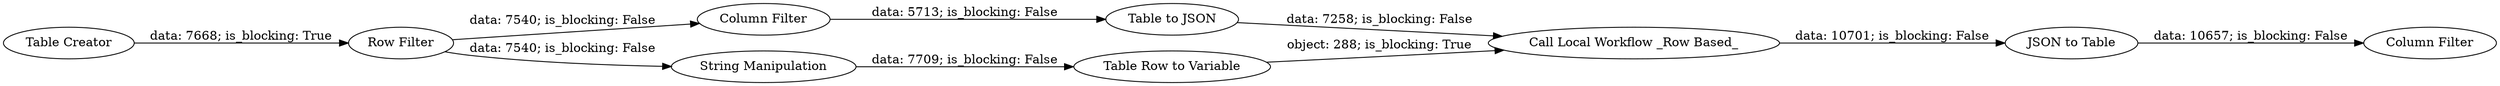 digraph {
	"-3614754697268891404_5" [label="Table to JSON"]
	"-3614754697268891404_7" [label="JSON to Table"]
	"-3614754697268891404_4" [label="Column Filter"]
	"-3614754697268891404_1" [label="Table Creator"]
	"-3614754697268891404_3" [label="Table Row to Variable"]
	"-3614754697268891404_6" [label="Call Local Workflow _Row Based_"]
	"-3614754697268891404_2" [label="String Manipulation"]
	"-3614754697268891404_8" [label="Row Filter"]
	"-3614754697268891404_16" [label="Column Filter"]
	"-3614754697268891404_1" -> "-3614754697268891404_8" [label="data: 7668; is_blocking: True"]
	"-3614754697268891404_5" -> "-3614754697268891404_6" [label="data: 7258; is_blocking: False"]
	"-3614754697268891404_8" -> "-3614754697268891404_2" [label="data: 7540; is_blocking: False"]
	"-3614754697268891404_4" -> "-3614754697268891404_5" [label="data: 5713; is_blocking: False"]
	"-3614754697268891404_2" -> "-3614754697268891404_3" [label="data: 7709; is_blocking: False"]
	"-3614754697268891404_3" -> "-3614754697268891404_6" [label="object: 288; is_blocking: True"]
	"-3614754697268891404_7" -> "-3614754697268891404_16" [label="data: 10657; is_blocking: False"]
	"-3614754697268891404_8" -> "-3614754697268891404_4" [label="data: 7540; is_blocking: False"]
	"-3614754697268891404_6" -> "-3614754697268891404_7" [label="data: 10701; is_blocking: False"]
	rankdir=LR
}
